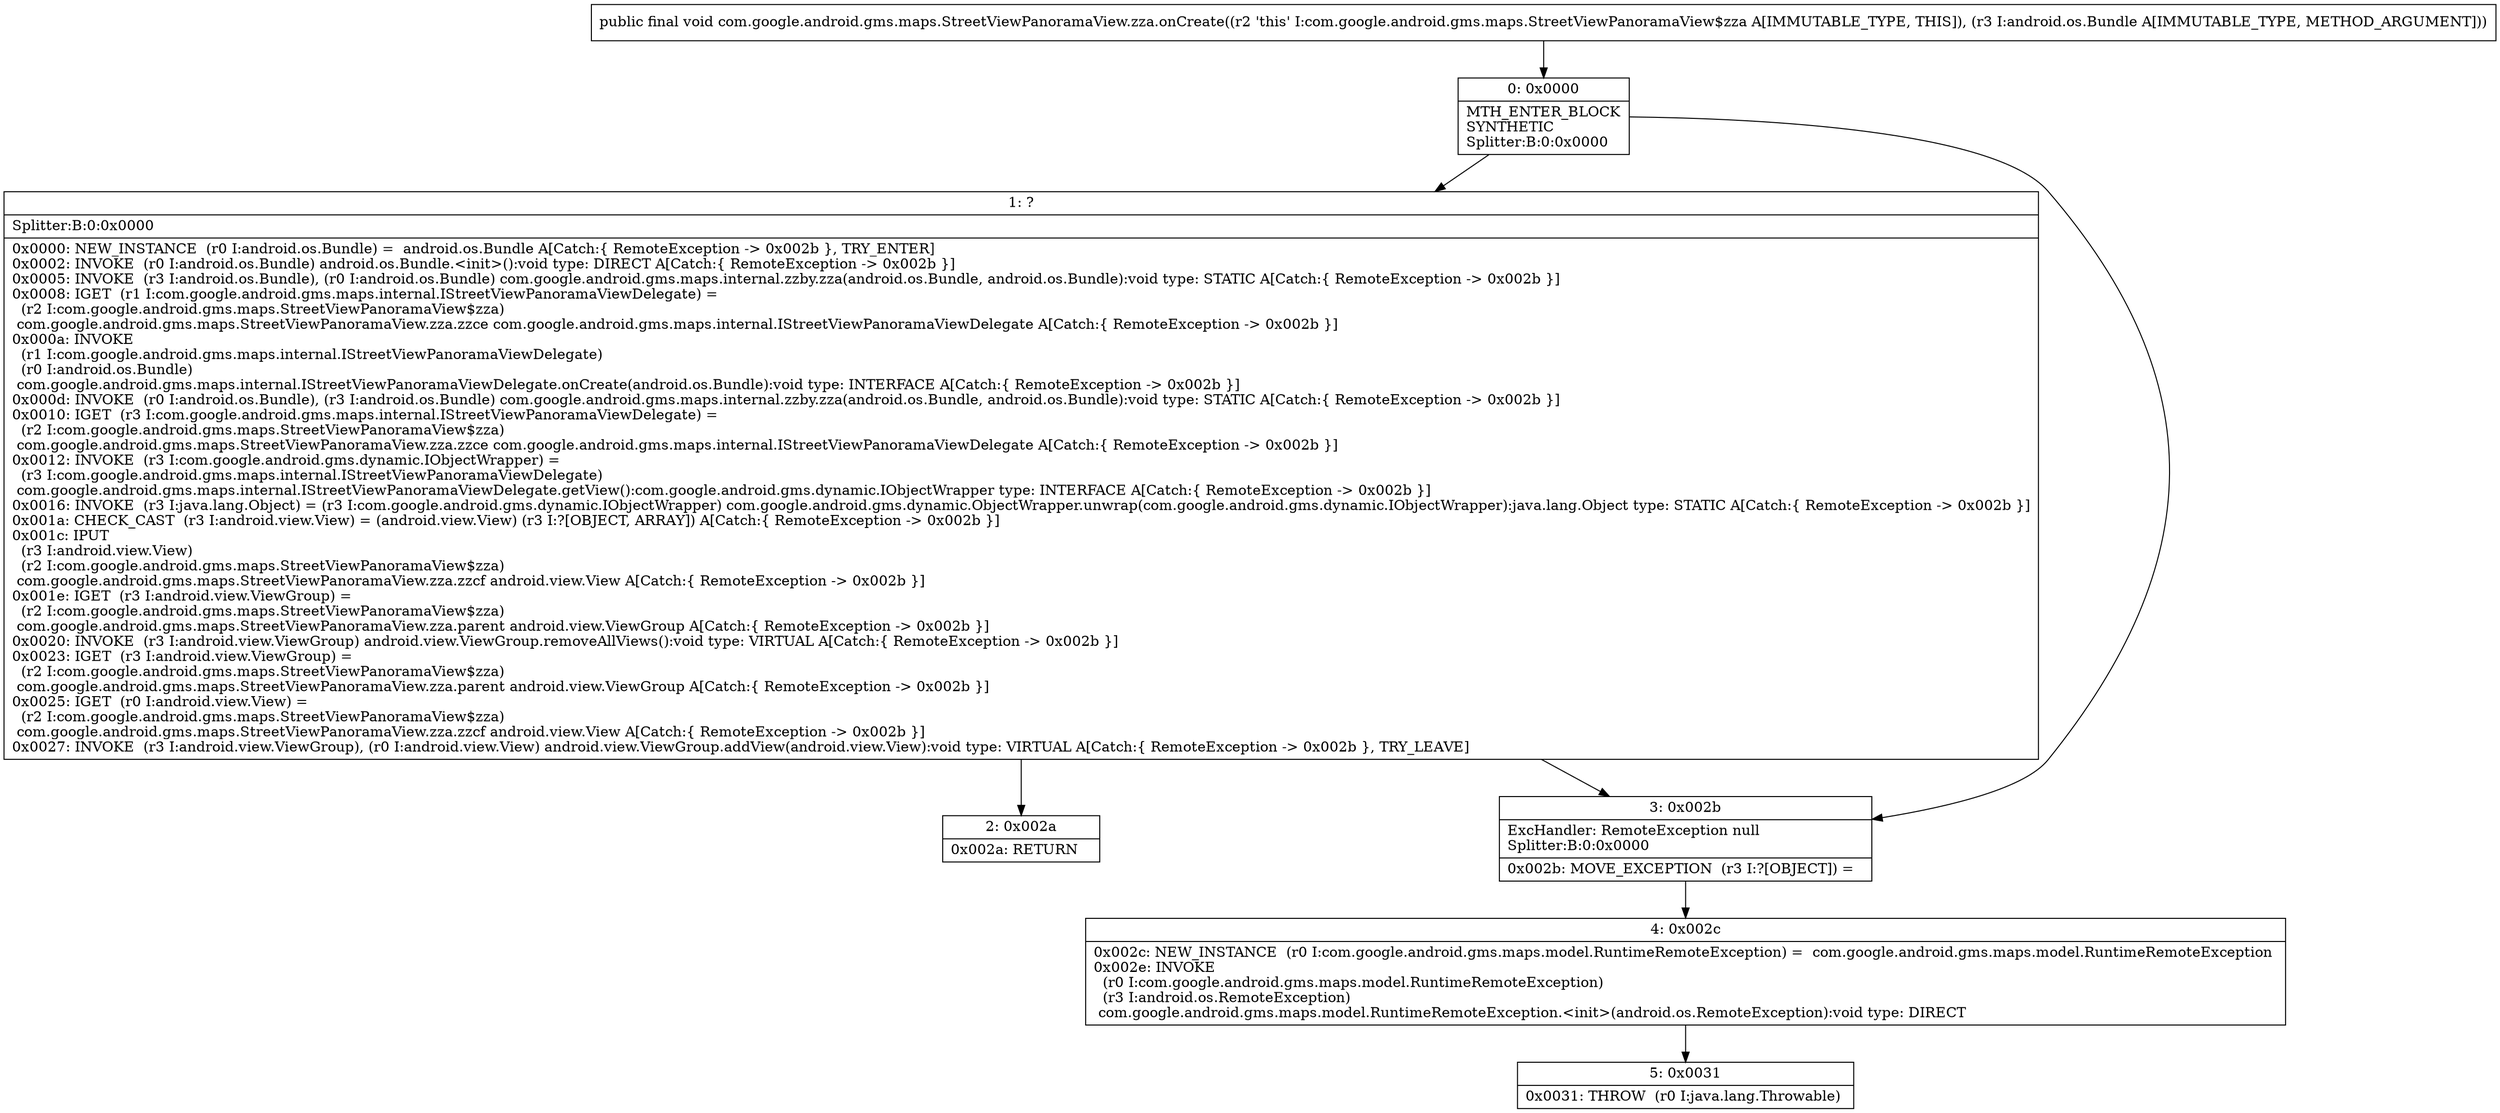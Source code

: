 digraph "CFG forcom.google.android.gms.maps.StreetViewPanoramaView.zza.onCreate(Landroid\/os\/Bundle;)V" {
Node_0 [shape=record,label="{0\:\ 0x0000|MTH_ENTER_BLOCK\lSYNTHETIC\lSplitter:B:0:0x0000\l}"];
Node_1 [shape=record,label="{1\:\ ?|Splitter:B:0:0x0000\l|0x0000: NEW_INSTANCE  (r0 I:android.os.Bundle) =  android.os.Bundle A[Catch:\{ RemoteException \-\> 0x002b \}, TRY_ENTER]\l0x0002: INVOKE  (r0 I:android.os.Bundle) android.os.Bundle.\<init\>():void type: DIRECT A[Catch:\{ RemoteException \-\> 0x002b \}]\l0x0005: INVOKE  (r3 I:android.os.Bundle), (r0 I:android.os.Bundle) com.google.android.gms.maps.internal.zzby.zza(android.os.Bundle, android.os.Bundle):void type: STATIC A[Catch:\{ RemoteException \-\> 0x002b \}]\l0x0008: IGET  (r1 I:com.google.android.gms.maps.internal.IStreetViewPanoramaViewDelegate) = \l  (r2 I:com.google.android.gms.maps.StreetViewPanoramaView$zza)\l com.google.android.gms.maps.StreetViewPanoramaView.zza.zzce com.google.android.gms.maps.internal.IStreetViewPanoramaViewDelegate A[Catch:\{ RemoteException \-\> 0x002b \}]\l0x000a: INVOKE  \l  (r1 I:com.google.android.gms.maps.internal.IStreetViewPanoramaViewDelegate)\l  (r0 I:android.os.Bundle)\l com.google.android.gms.maps.internal.IStreetViewPanoramaViewDelegate.onCreate(android.os.Bundle):void type: INTERFACE A[Catch:\{ RemoteException \-\> 0x002b \}]\l0x000d: INVOKE  (r0 I:android.os.Bundle), (r3 I:android.os.Bundle) com.google.android.gms.maps.internal.zzby.zza(android.os.Bundle, android.os.Bundle):void type: STATIC A[Catch:\{ RemoteException \-\> 0x002b \}]\l0x0010: IGET  (r3 I:com.google.android.gms.maps.internal.IStreetViewPanoramaViewDelegate) = \l  (r2 I:com.google.android.gms.maps.StreetViewPanoramaView$zza)\l com.google.android.gms.maps.StreetViewPanoramaView.zza.zzce com.google.android.gms.maps.internal.IStreetViewPanoramaViewDelegate A[Catch:\{ RemoteException \-\> 0x002b \}]\l0x0012: INVOKE  (r3 I:com.google.android.gms.dynamic.IObjectWrapper) = \l  (r3 I:com.google.android.gms.maps.internal.IStreetViewPanoramaViewDelegate)\l com.google.android.gms.maps.internal.IStreetViewPanoramaViewDelegate.getView():com.google.android.gms.dynamic.IObjectWrapper type: INTERFACE A[Catch:\{ RemoteException \-\> 0x002b \}]\l0x0016: INVOKE  (r3 I:java.lang.Object) = (r3 I:com.google.android.gms.dynamic.IObjectWrapper) com.google.android.gms.dynamic.ObjectWrapper.unwrap(com.google.android.gms.dynamic.IObjectWrapper):java.lang.Object type: STATIC A[Catch:\{ RemoteException \-\> 0x002b \}]\l0x001a: CHECK_CAST  (r3 I:android.view.View) = (android.view.View) (r3 I:?[OBJECT, ARRAY]) A[Catch:\{ RemoteException \-\> 0x002b \}]\l0x001c: IPUT  \l  (r3 I:android.view.View)\l  (r2 I:com.google.android.gms.maps.StreetViewPanoramaView$zza)\l com.google.android.gms.maps.StreetViewPanoramaView.zza.zzcf android.view.View A[Catch:\{ RemoteException \-\> 0x002b \}]\l0x001e: IGET  (r3 I:android.view.ViewGroup) = \l  (r2 I:com.google.android.gms.maps.StreetViewPanoramaView$zza)\l com.google.android.gms.maps.StreetViewPanoramaView.zza.parent android.view.ViewGroup A[Catch:\{ RemoteException \-\> 0x002b \}]\l0x0020: INVOKE  (r3 I:android.view.ViewGroup) android.view.ViewGroup.removeAllViews():void type: VIRTUAL A[Catch:\{ RemoteException \-\> 0x002b \}]\l0x0023: IGET  (r3 I:android.view.ViewGroup) = \l  (r2 I:com.google.android.gms.maps.StreetViewPanoramaView$zza)\l com.google.android.gms.maps.StreetViewPanoramaView.zza.parent android.view.ViewGroup A[Catch:\{ RemoteException \-\> 0x002b \}]\l0x0025: IGET  (r0 I:android.view.View) = \l  (r2 I:com.google.android.gms.maps.StreetViewPanoramaView$zza)\l com.google.android.gms.maps.StreetViewPanoramaView.zza.zzcf android.view.View A[Catch:\{ RemoteException \-\> 0x002b \}]\l0x0027: INVOKE  (r3 I:android.view.ViewGroup), (r0 I:android.view.View) android.view.ViewGroup.addView(android.view.View):void type: VIRTUAL A[Catch:\{ RemoteException \-\> 0x002b \}, TRY_LEAVE]\l}"];
Node_2 [shape=record,label="{2\:\ 0x002a|0x002a: RETURN   \l}"];
Node_3 [shape=record,label="{3\:\ 0x002b|ExcHandler: RemoteException null\lSplitter:B:0:0x0000\l|0x002b: MOVE_EXCEPTION  (r3 I:?[OBJECT]) =  \l}"];
Node_4 [shape=record,label="{4\:\ 0x002c|0x002c: NEW_INSTANCE  (r0 I:com.google.android.gms.maps.model.RuntimeRemoteException) =  com.google.android.gms.maps.model.RuntimeRemoteException \l0x002e: INVOKE  \l  (r0 I:com.google.android.gms.maps.model.RuntimeRemoteException)\l  (r3 I:android.os.RemoteException)\l com.google.android.gms.maps.model.RuntimeRemoteException.\<init\>(android.os.RemoteException):void type: DIRECT \l}"];
Node_5 [shape=record,label="{5\:\ 0x0031|0x0031: THROW  (r0 I:java.lang.Throwable) \l}"];
MethodNode[shape=record,label="{public final void com.google.android.gms.maps.StreetViewPanoramaView.zza.onCreate((r2 'this' I:com.google.android.gms.maps.StreetViewPanoramaView$zza A[IMMUTABLE_TYPE, THIS]), (r3 I:android.os.Bundle A[IMMUTABLE_TYPE, METHOD_ARGUMENT])) }"];
MethodNode -> Node_0;
Node_0 -> Node_1;
Node_0 -> Node_3;
Node_1 -> Node_2;
Node_1 -> Node_3;
Node_3 -> Node_4;
Node_4 -> Node_5;
}

